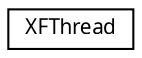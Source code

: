 digraph "Graphical Class Hierarchy"
{
  edge [fontname="Helvetia.ttf",fontsize="10",labelfontname="Helvetia.ttf",labelfontsize="10"];
  node [fontname="Helvetia.ttf",fontsize="10",shape=record];
  rankdir="LR";
  Node1 [label="XFThread",height=0.2,width=0.4,color="black", fillcolor="white", style="filled",URL="$class_x_f_thread.html"];
}
